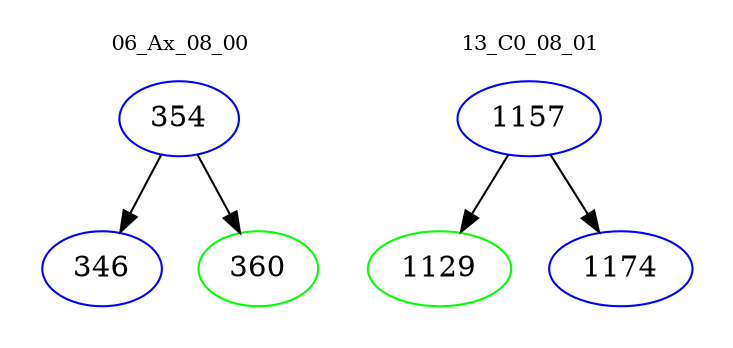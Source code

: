 digraph{
subgraph cluster_0 {
color = white
label = "06_Ax_08_00";
fontsize=10;
T0_354 [label="354", color="blue"]
T0_354 -> T0_346 [color="black"]
T0_346 [label="346", color="blue"]
T0_354 -> T0_360 [color="black"]
T0_360 [label="360", color="green"]
}
subgraph cluster_1 {
color = white
label = "13_C0_08_01";
fontsize=10;
T1_1157 [label="1157", color="blue"]
T1_1157 -> T1_1129 [color="black"]
T1_1129 [label="1129", color="green"]
T1_1157 -> T1_1174 [color="black"]
T1_1174 [label="1174", color="blue"]
}
}
